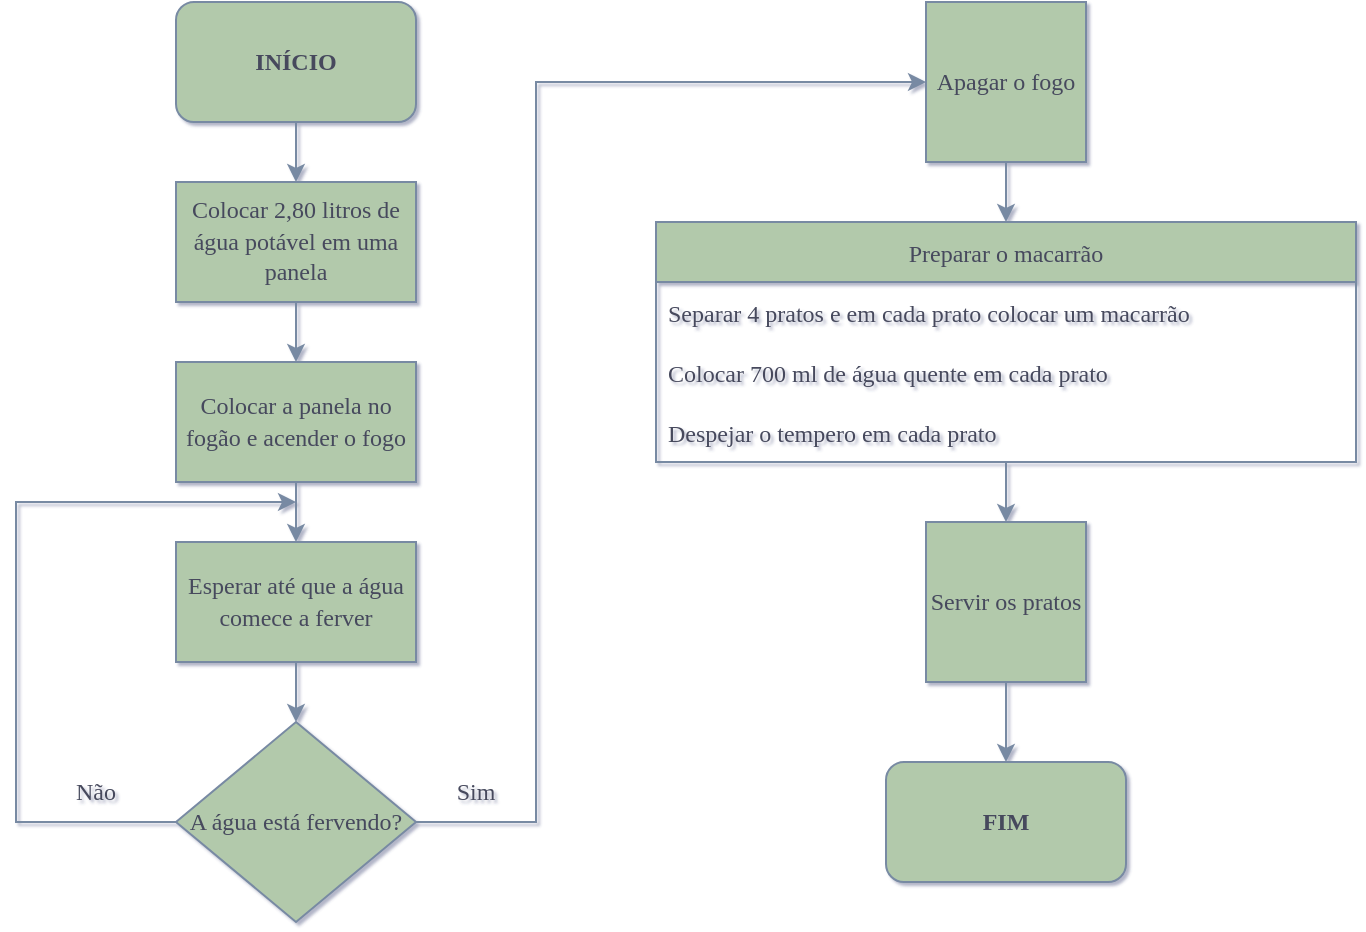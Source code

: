 <mxfile version="20.3.6" type="github">
  <diagram id="LWvcgTXyeXEA1UR0A4E6" name="Page-1">
    <mxGraphModel dx="781" dy="730" grid="1" gridSize="10" guides="1" tooltips="1" connect="1" arrows="1" fold="1" page="1" pageScale="1" pageWidth="827" pageHeight="1169" background="none" math="0" shadow="1">
      <root>
        <mxCell id="0" />
        <mxCell id="1" parent="0" />
        <mxCell id="yzm5hRCNXIGkKkuwl_oF-8" value="" style="edgeStyle=orthogonalEdgeStyle;rounded=0;orthogonalLoop=1;jettySize=auto;html=1;strokeColor=#788AA3;fontFamily=Verdana;fontColor=#46495D;fillColor=#B2C9AB;" edge="1" parent="1" source="yzm5hRCNXIGkKkuwl_oF-1" target="yzm5hRCNXIGkKkuwl_oF-3">
          <mxGeometry relative="1" as="geometry" />
        </mxCell>
        <mxCell id="yzm5hRCNXIGkKkuwl_oF-1" value="&lt;b&gt;&lt;font face=&quot;Verdana&quot;&gt;INÍCIO&lt;/font&gt;&lt;/b&gt;" style="rounded=1;whiteSpace=wrap;html=1;strokeColor=#788AA3;fontColor=#46495D;fillColor=#B2C9AB;" vertex="1" parent="1">
          <mxGeometry x="180" width="120" height="60" as="geometry" />
        </mxCell>
        <mxCell id="yzm5hRCNXIGkKkuwl_oF-2" value="&lt;b&gt;&lt;font face=&quot;Verdana&quot;&gt;FIM&lt;/font&gt;&lt;/b&gt;" style="rounded=1;whiteSpace=wrap;html=1;strokeColor=#788AA3;fontFamily=Courier New;fontColor=#46495D;fillColor=#B2C9AB;" vertex="1" parent="1">
          <mxGeometry x="535" y="380" width="120" height="60" as="geometry" />
        </mxCell>
        <mxCell id="yzm5hRCNXIGkKkuwl_oF-9" value="" style="edgeStyle=orthogonalEdgeStyle;rounded=0;orthogonalLoop=1;jettySize=auto;html=1;strokeColor=#788AA3;fontFamily=Verdana;fontColor=#46495D;fillColor=#B2C9AB;" edge="1" parent="1" source="yzm5hRCNXIGkKkuwl_oF-3" target="yzm5hRCNXIGkKkuwl_oF-4">
          <mxGeometry relative="1" as="geometry" />
        </mxCell>
        <mxCell id="yzm5hRCNXIGkKkuwl_oF-3" value="&lt;font face=&quot;Verdana&quot;&gt;Colocar 2,80 litros de água potável em uma panela&lt;/font&gt;" style="rounded=0;whiteSpace=wrap;html=1;strokeColor=#788AA3;fontFamily=Courier New;fontColor=#46495D;fillColor=#B2C9AB;" vertex="1" parent="1">
          <mxGeometry x="180" y="90" width="120" height="60" as="geometry" />
        </mxCell>
        <mxCell id="yzm5hRCNXIGkKkuwl_oF-10" value="" style="edgeStyle=orthogonalEdgeStyle;rounded=0;orthogonalLoop=1;jettySize=auto;html=1;strokeColor=#788AA3;fontFamily=Verdana;fontColor=#46495D;fillColor=#B2C9AB;" edge="1" parent="1" source="yzm5hRCNXIGkKkuwl_oF-4" target="yzm5hRCNXIGkKkuwl_oF-6">
          <mxGeometry relative="1" as="geometry" />
        </mxCell>
        <mxCell id="yzm5hRCNXIGkKkuwl_oF-4" value="&lt;font face=&quot;Verdana&quot;&gt;Colocar a panela no fogão e acender o fogo&lt;/font&gt;" style="rounded=0;whiteSpace=wrap;html=1;strokeColor=#788AA3;fontFamily=Courier New;fontColor=#46495D;fillColor=#B2C9AB;" vertex="1" parent="1">
          <mxGeometry x="180" y="180" width="120" height="60" as="geometry" />
        </mxCell>
        <mxCell id="yzm5hRCNXIGkKkuwl_oF-5" value="&lt;font face=&quot;Verdana&quot;&gt;A água está fervendo?&lt;/font&gt;" style="rhombus;whiteSpace=wrap;html=1;strokeColor=#788AA3;fontFamily=Courier New;fontColor=#46495D;fillColor=#B2C9AB;" vertex="1" parent="1">
          <mxGeometry x="180" y="360" width="120" height="100" as="geometry" />
        </mxCell>
        <mxCell id="yzm5hRCNXIGkKkuwl_oF-11" value="" style="edgeStyle=orthogonalEdgeStyle;rounded=0;orthogonalLoop=1;jettySize=auto;html=1;strokeColor=#788AA3;fontFamily=Verdana;fontColor=#46495D;fillColor=#B2C9AB;" edge="1" parent="1" source="yzm5hRCNXIGkKkuwl_oF-6" target="yzm5hRCNXIGkKkuwl_oF-5">
          <mxGeometry relative="1" as="geometry" />
        </mxCell>
        <mxCell id="yzm5hRCNXIGkKkuwl_oF-6" value="&lt;font face=&quot;Verdana&quot;&gt;Esperar até que a água comece a ferver&lt;/font&gt;" style="rounded=0;whiteSpace=wrap;html=1;strokeColor=#788AA3;fontFamily=Courier New;fontColor=#46495D;fillColor=#B2C9AB;" vertex="1" parent="1">
          <mxGeometry x="180" y="270" width="120" height="60" as="geometry" />
        </mxCell>
        <mxCell id="yzm5hRCNXIGkKkuwl_oF-7" value="" style="endArrow=classic;html=1;rounded=0;strokeColor=#788AA3;fontFamily=Verdana;fontColor=#46495D;fillColor=#B2C9AB;exitX=0;exitY=0.5;exitDx=0;exitDy=0;" edge="1" parent="1" source="yzm5hRCNXIGkKkuwl_oF-5">
          <mxGeometry width="50" height="50" relative="1" as="geometry">
            <mxPoint x="100" y="470" as="sourcePoint" />
            <mxPoint x="240" y="250" as="targetPoint" />
            <Array as="points">
              <mxPoint x="100" y="410" />
              <mxPoint x="100" y="250" />
            </Array>
          </mxGeometry>
        </mxCell>
        <mxCell id="yzm5hRCNXIGkKkuwl_oF-12" value="Não" style="text;html=1;strokeColor=none;fillColor=none;align=center;verticalAlign=middle;whiteSpace=wrap;rounded=0;fontFamily=Verdana;fontColor=#46495D;" vertex="1" parent="1">
          <mxGeometry x="110" y="380" width="60" height="30" as="geometry" />
        </mxCell>
        <mxCell id="yzm5hRCNXIGkKkuwl_oF-19" style="edgeStyle=orthogonalEdgeStyle;rounded=0;orthogonalLoop=1;jettySize=auto;html=1;entryX=0.5;entryY=0;entryDx=0;entryDy=0;strokeColor=#788AA3;fontFamily=Verdana;fontColor=#46495D;fillColor=#B2C9AB;" edge="1" parent="1" source="yzm5hRCNXIGkKkuwl_oF-13" target="yzm5hRCNXIGkKkuwl_oF-14">
          <mxGeometry relative="1" as="geometry" />
        </mxCell>
        <mxCell id="yzm5hRCNXIGkKkuwl_oF-13" value="Apagar o fogo" style="whiteSpace=wrap;html=1;aspect=fixed;strokeColor=#788AA3;fontFamily=Verdana;fontColor=#46495D;fillColor=#B2C9AB;" vertex="1" parent="1">
          <mxGeometry x="555" width="80" height="80" as="geometry" />
        </mxCell>
        <mxCell id="yzm5hRCNXIGkKkuwl_oF-21" value="" style="edgeStyle=orthogonalEdgeStyle;rounded=0;orthogonalLoop=1;jettySize=auto;html=1;strokeColor=#788AA3;fontFamily=Verdana;fontColor=#46495D;fillColor=#B2C9AB;" edge="1" parent="1" source="yzm5hRCNXIGkKkuwl_oF-14" target="yzm5hRCNXIGkKkuwl_oF-20">
          <mxGeometry relative="1" as="geometry" />
        </mxCell>
        <mxCell id="yzm5hRCNXIGkKkuwl_oF-14" value="Preparar o macarrão" style="swimlane;fontStyle=0;childLayout=stackLayout;horizontal=1;startSize=30;horizontalStack=0;resizeParent=1;resizeParentMax=0;resizeLast=0;collapsible=1;marginBottom=0;strokeColor=#788AA3;fontFamily=Verdana;fontColor=#46495D;fillColor=#B2C9AB;" vertex="1" parent="1">
          <mxGeometry x="420" y="110" width="350" height="120" as="geometry" />
        </mxCell>
        <mxCell id="yzm5hRCNXIGkKkuwl_oF-15" value="Separar 4 pratos e em cada prato colocar um macarrão" style="text;strokeColor=none;fillColor=none;align=left;verticalAlign=middle;spacingLeft=4;spacingRight=4;overflow=hidden;points=[[0,0.5],[1,0.5]];portConstraint=eastwest;rotatable=0;fontFamily=Verdana;fontColor=#46495D;" vertex="1" parent="yzm5hRCNXIGkKkuwl_oF-14">
          <mxGeometry y="30" width="350" height="30" as="geometry" />
        </mxCell>
        <mxCell id="yzm5hRCNXIGkKkuwl_oF-16" value="Colocar 700 ml de água quente em cada prato" style="text;strokeColor=none;fillColor=none;align=left;verticalAlign=middle;spacingLeft=4;spacingRight=4;overflow=hidden;points=[[0,0.5],[1,0.5]];portConstraint=eastwest;rotatable=0;fontFamily=Verdana;fontColor=#46495D;" vertex="1" parent="yzm5hRCNXIGkKkuwl_oF-14">
          <mxGeometry y="60" width="350" height="30" as="geometry" />
        </mxCell>
        <mxCell id="yzm5hRCNXIGkKkuwl_oF-17" value="Despejar o tempero em cada prato" style="text;strokeColor=none;fillColor=none;align=left;verticalAlign=middle;spacingLeft=4;spacingRight=4;overflow=hidden;points=[[0,0.5],[1,0.5]];portConstraint=eastwest;rotatable=0;fontFamily=Verdana;fontColor=#46495D;" vertex="1" parent="yzm5hRCNXIGkKkuwl_oF-14">
          <mxGeometry y="90" width="350" height="30" as="geometry" />
        </mxCell>
        <mxCell id="yzm5hRCNXIGkKkuwl_oF-24" value="" style="edgeStyle=orthogonalEdgeStyle;rounded=0;orthogonalLoop=1;jettySize=auto;html=1;strokeColor=#788AA3;fontFamily=Verdana;fontColor=#46495D;fillColor=#B2C9AB;" edge="1" parent="1" source="yzm5hRCNXIGkKkuwl_oF-20" target="yzm5hRCNXIGkKkuwl_oF-2">
          <mxGeometry relative="1" as="geometry" />
        </mxCell>
        <mxCell id="yzm5hRCNXIGkKkuwl_oF-20" value="Servir os pratos" style="whiteSpace=wrap;html=1;aspect=fixed;strokeColor=#788AA3;fontFamily=Verdana;fontColor=#46495D;fillColor=#B2C9AB;" vertex="1" parent="1">
          <mxGeometry x="555" y="260" width="80" height="80" as="geometry" />
        </mxCell>
        <mxCell id="yzm5hRCNXIGkKkuwl_oF-22" value="" style="endArrow=classic;html=1;rounded=0;strokeColor=#788AA3;fontFamily=Verdana;fontColor=#46495D;fillColor=#B2C9AB;exitX=1;exitY=0.5;exitDx=0;exitDy=0;entryX=0;entryY=0.5;entryDx=0;entryDy=0;" edge="1" parent="1" source="yzm5hRCNXIGkKkuwl_oF-5" target="yzm5hRCNXIGkKkuwl_oF-13">
          <mxGeometry width="50" height="50" relative="1" as="geometry">
            <mxPoint x="360" y="470" as="sourcePoint" />
            <mxPoint x="550" y="40" as="targetPoint" />
            <Array as="points">
              <mxPoint x="360" y="410" />
              <mxPoint x="360" y="40" />
            </Array>
          </mxGeometry>
        </mxCell>
        <mxCell id="yzm5hRCNXIGkKkuwl_oF-23" value="Sim" style="text;html=1;strokeColor=none;fillColor=none;align=center;verticalAlign=middle;whiteSpace=wrap;rounded=0;fontFamily=Verdana;fontColor=#46495D;" vertex="1" parent="1">
          <mxGeometry x="300" y="380" width="60" height="30" as="geometry" />
        </mxCell>
      </root>
    </mxGraphModel>
  </diagram>
</mxfile>
